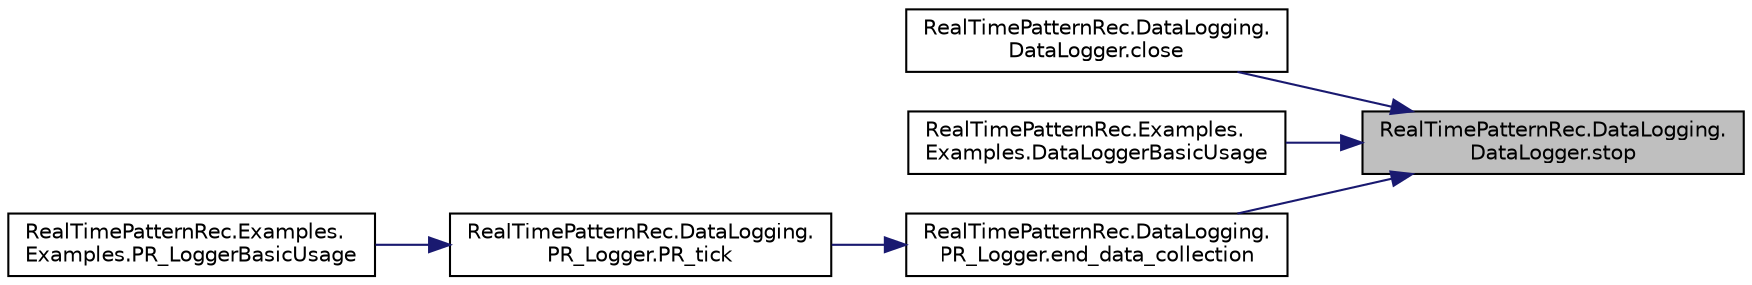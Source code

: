 digraph "RealTimePatternRec.DataLogging.DataLogger.stop"
{
 // LATEX_PDF_SIZE
  edge [fontname="Helvetica",fontsize="10",labelfontname="Helvetica",labelfontsize="10"];
  node [fontname="Helvetica",fontsize="10",shape=record];
  rankdir="RL";
  Node1 [label="RealTimePatternRec.DataLogging.\lDataLogger.stop",height=0.2,width=0.4,color="black", fillcolor="grey75", style="filled", fontcolor="black",tooltip="kills thread if thread is currently running"];
  Node1 -> Node2 [dir="back",color="midnightblue",fontsize="10",style="solid"];
  Node2 [label="RealTimePatternRec.DataLogging.\lDataLogger.close",height=0.2,width=0.4,color="black", fillcolor="white", style="filled",URL="$class_real_time_pattern_rec_1_1_data_logging_1_1_data_logger.html#a5c0fe094c83f99d00d8847ad74495f89",tooltip="ends thread and closes file"];
  Node1 -> Node3 [dir="back",color="midnightblue",fontsize="10",style="solid"];
  Node3 [label="RealTimePatternRec.Examples.\lExamples.DataLoggerBasicUsage",height=0.2,width=0.4,color="black", fillcolor="white", style="filled",URL="$class_real_time_pattern_rec_1_1_examples_1_1_examples.html#a7d440d57643a4fa77f73987df7d3be31",tooltip=" "];
  Node1 -> Node4 [dir="back",color="midnightblue",fontsize="10",style="solid"];
  Node4 [label="RealTimePatternRec.DataLogging.\lPR_Logger.end_data_collection",height=0.2,width=0.4,color="black", fillcolor="white", style="filled",URL="$class_real_time_pattern_rec_1_1_data_logging_1_1_p_r___logger.html#aa8491dddf7d88b4581d4f8ef06edd03d",tooltip="ends data collection sequence"];
  Node4 -> Node5 [dir="back",color="midnightblue",fontsize="10",style="solid"];
  Node5 [label="RealTimePatternRec.DataLogging.\lPR_Logger.PR_tick",height=0.2,width=0.4,color="black", fillcolor="white", style="filled",URL="$class_real_time_pattern_rec_1_1_data_logging_1_1_p_r___logger.html#a1af4928b6d135f525bdb3af61cb30e42",tooltip="updates data collection variables"];
  Node5 -> Node6 [dir="back",color="midnightblue",fontsize="10",style="solid"];
  Node6 [label="RealTimePatternRec.Examples.\lExamples.PR_LoggerBasicUsage",height=0.2,width=0.4,color="black", fillcolor="white", style="filled",URL="$class_real_time_pattern_rec_1_1_examples_1_1_examples.html#a095c921794555809e57339be2aa8013d",tooltip=" "];
}
